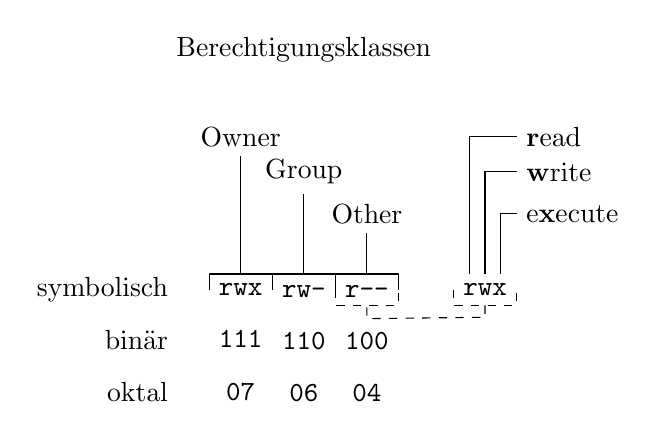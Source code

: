 \begin{tikzpicture}

\node (u) {\texttt{rwx}};
\node[right=0pt of u] (g) {\texttt{rw-}};
\node[right=0pt of g] (o) {\texttt{r-{}-}};

\coordinate (repr) at (-0.8, 0);
\node[anchor=east] at (repr |- u){symbolisch};

\coordinate (brackets) at (0, 0.2);
\coordinate (lbrackets) at (0, -0.2);
\node[above = 1.5cm of u] (ul) {Owner};
\draw (u.west) -- (u.west |- brackets) -- (u.east |- brackets) -- (u.east);
\node[above = 1cm of g] (gl) {Group};
\draw (g.west) -- (g.west |- brackets) -- (g.east |- brackets) -- (g.east);
\node[above = 0.5cm of o] (ol) {Other};
\draw (o.west) -- (o.west |- brackets) -- (o.east |- brackets) -- (o.east);

\node[right = 1.5cm of g] (expl) {\texttt{rwx}};
\draw[dashed] (expl.west) -- (expl.west |- lbrackets) -- (expl.east |- lbrackets) -- (expl.east);
\draw[dashed] (expl.south) -- ($(expl.south) - (0, 0.15)$) -- ($(o.south) - (0, 0.15)$) -- (o.south);
\draw[dashed] (o.west) -- (o.west |- lbrackets) -- (o.east |- lbrackets) -- (o.east);

\node[anchor=west] (rexpl) at (expl.east |- ul) {\textbf{r}ead};
\draw ($(expl.north) - (0.2, 0)$) |- (rexpl);
\node[anchor=west] (wexpl) at (expl.east |- gl) {\textbf{w}rite};
\draw (expl) |- (wexpl);
\node[anchor=west] (xexpl) at (expl.east |- ol) {e\textbf{x}ecute};
\draw ($(expl.north) + (0.2, 0)$) |- (xexpl);

\node[above = of gl] {Berechtigungsklassen};

\node[below =  0.2cm of u] (ub) {\texttt{111}};
\node[below =  0.2cm of g] (gb) {\texttt{110}};
\node[below =  0.2cm of o] (ob) {\texttt{100}};
\node[anchor=east] at (repr |- ub){binär};

\node[below =  0.2cm of ub] (uo) {\texttt{07}};
\node[below =  0.2cm of gb] (go) {\texttt{06}};
\node[below =  0.2cm of ob] (oo) {\texttt{04}};
\node[anchor=east] at (repr |- uo){oktal};

\draw (u) -- (ul);
\draw (g) -- (gl);
\draw (o) -- (ol);
\end{tikzpicture}
